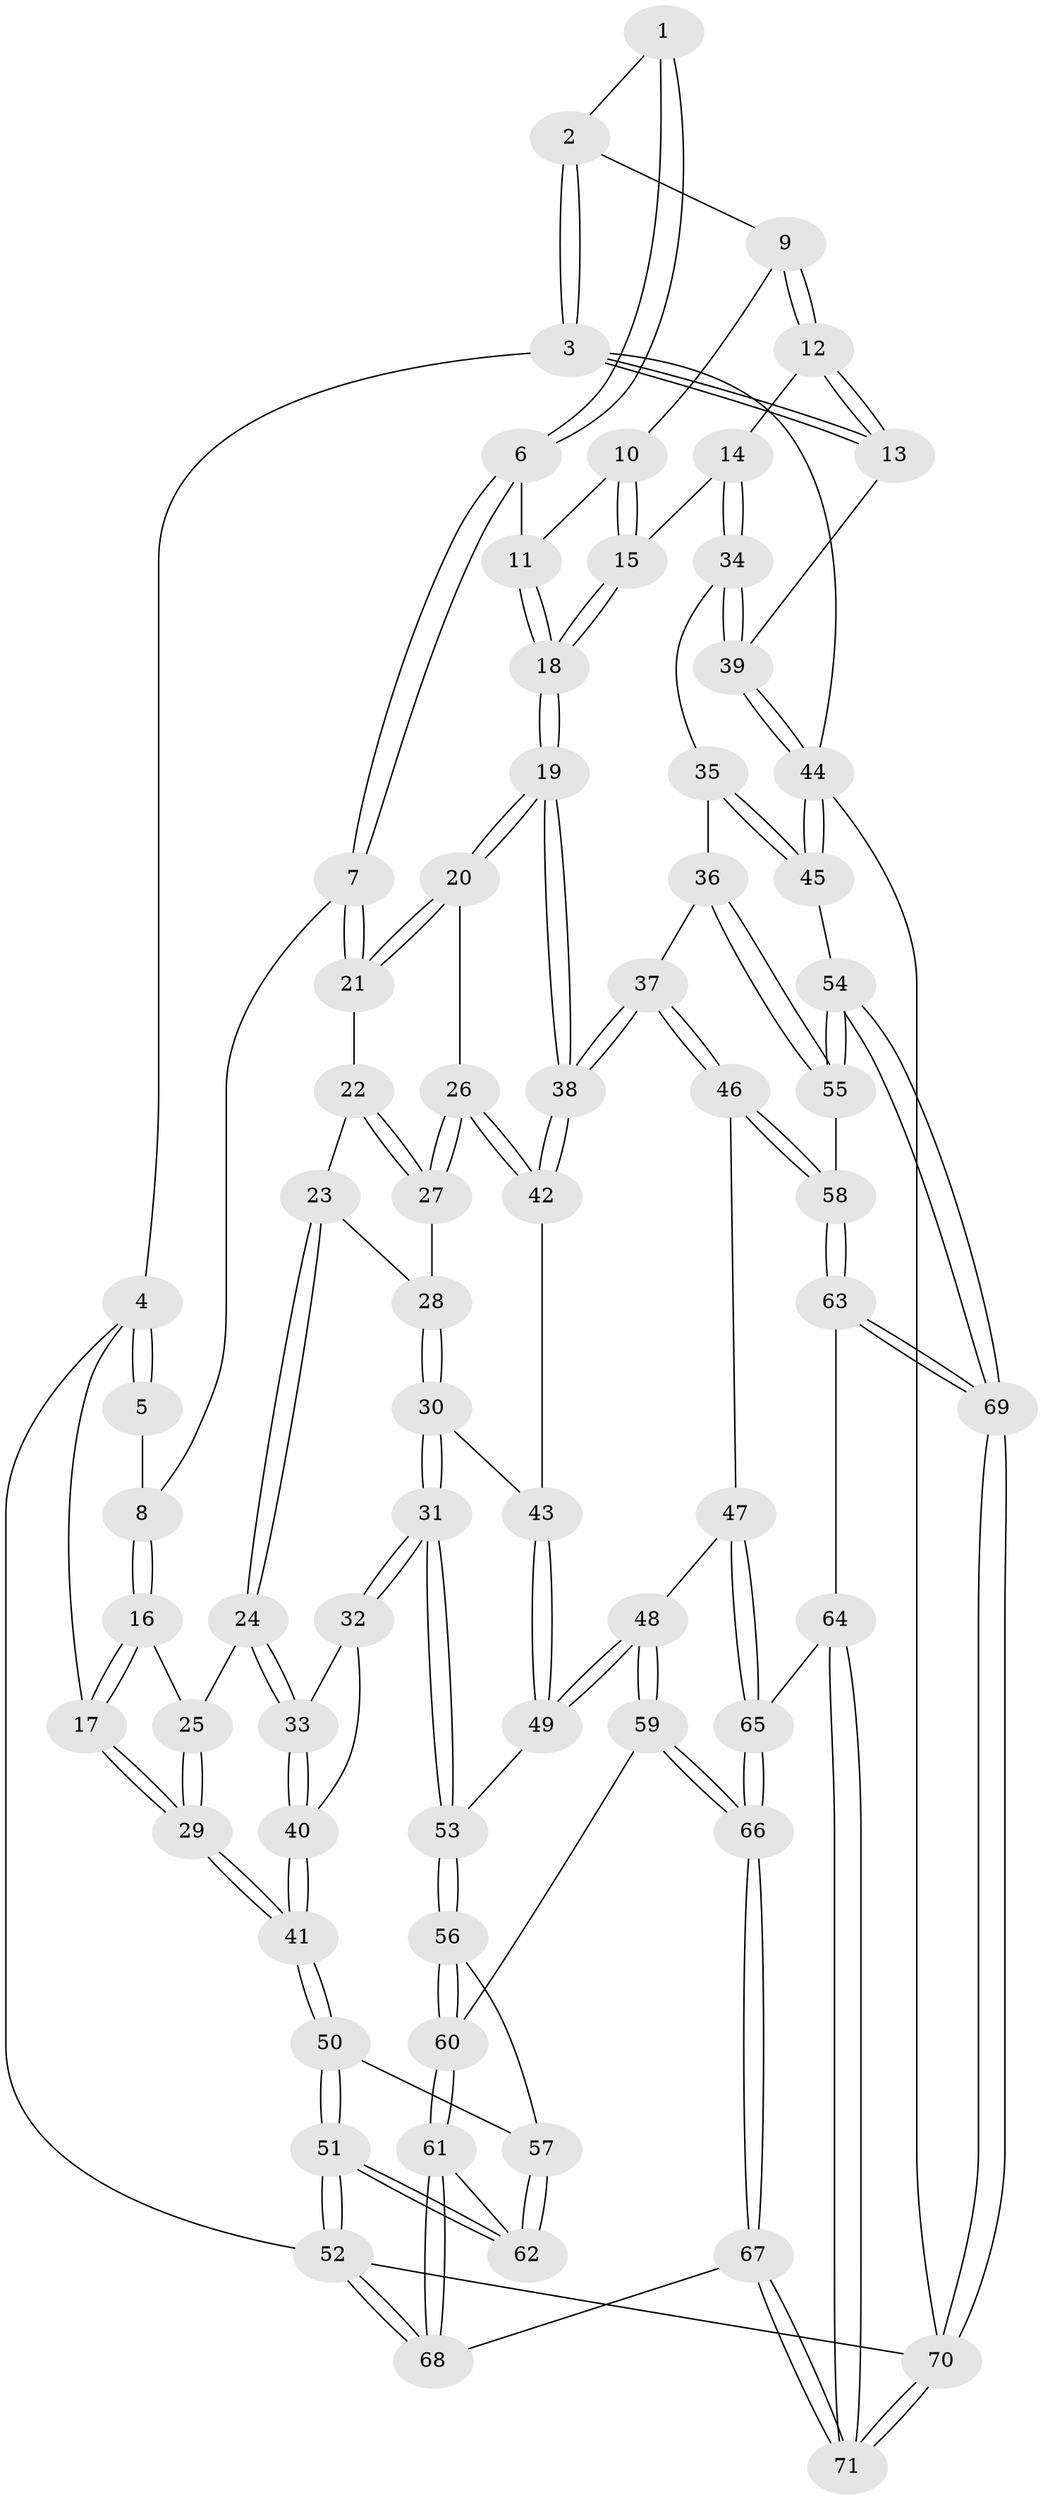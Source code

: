 // coarse degree distribution, {3: 0.11627906976744186, 5: 0.3488372093023256, 4: 0.46511627906976744, 2: 0.023255813953488372, 6: 0.046511627906976744}
// Generated by graph-tools (version 1.1) at 2025/42/03/06/25 10:42:33]
// undirected, 71 vertices, 174 edges
graph export_dot {
graph [start="1"]
  node [color=gray90,style=filled];
  1 [pos="+0.4440245497630251+0"];
  2 [pos="+0.6875355977142947+0"];
  3 [pos="+1+0"];
  4 [pos="+0+0"];
  5 [pos="+0+0"];
  6 [pos="+0.4058783839389663+0.10936142443769155"];
  7 [pos="+0.39871201871413225+0.12183812653806382"];
  8 [pos="+0.2220130460154939+0.1351470828930095"];
  9 [pos="+0.7210507980444426+0.03168539287220115"];
  10 [pos="+0.680498739690662+0.10583587493854443"];
  11 [pos="+0.6099080817478522+0.18903042059598021"];
  12 [pos="+0.8861903872313884+0.2456235628960455"];
  13 [pos="+1+0.10044233927257505"];
  14 [pos="+0.8642638809045168+0.2713329629078163"];
  15 [pos="+0.7442412192197335+0.30665947036270585"];
  16 [pos="+0.12557127059184273+0.20250863979258016"];
  17 [pos="+0+0"];
  18 [pos="+0.6608645368228439+0.34382150498710423"];
  19 [pos="+0.6369334541300465+0.37526582835614913"];
  20 [pos="+0.47550133872020794+0.2870818629472414"];
  21 [pos="+0.397209607456902+0.14489610519662696"];
  22 [pos="+0.37599193135507325+0.17728027358814197"];
  23 [pos="+0.2602469046146186+0.31878345615199966"];
  24 [pos="+0.1647955539375394+0.31734863974180466"];
  25 [pos="+0.15687444226520425+0.30704494875790433"];
  26 [pos="+0.39347081626399466+0.40458638411033365"];
  27 [pos="+0.3820201779317571+0.3959936481891127"];
  28 [pos="+0.2829720989446662+0.3488975735190722"];
  29 [pos="+0+0.34881986544177246"];
  30 [pos="+0.26032229852722083+0.5322741151509814"];
  31 [pos="+0.20400700804298988+0.569300100840276"];
  32 [pos="+0.13500641824221277+0.4941167449288329"];
  33 [pos="+0.16203500635068666+0.3260593564686086"];
  34 [pos="+0.8869873645130771+0.41993512588686177"];
  35 [pos="+0.872511319271936+0.5045388693815134"];
  36 [pos="+0.7164773727539246+0.5507985553337376"];
  37 [pos="+0.6504239435723757+0.5460122657504102"];
  38 [pos="+0.6189263193514309+0.4880958296176246"];
  39 [pos="+1+0.4450406383831119"];
  40 [pos="+0+0.47702354673812347"];
  41 [pos="+0+0.4779720828167303"];
  42 [pos="+0.4225641854008764+0.48742047729672466"];
  43 [pos="+0.4122418718463912+0.4969266836609897"];
  44 [pos="+1+0.6995658136896601"];
  45 [pos="+1+0.7019833957796426"];
  46 [pos="+0.6018883956612846+0.7200087167869221"];
  47 [pos="+0.5371665608677975+0.7527388190984801"];
  48 [pos="+0.5053142953279139+0.7602075299652573"];
  49 [pos="+0.4119713664575655+0.6388588300128848"];
  50 [pos="+0+0.6895554814427192"];
  51 [pos="+0+0.9257634302076131"];
  52 [pos="+0+1"];
  53 [pos="+0.19974963665466616+0.6572006002983718"];
  54 [pos="+1+0.7511938279345107"];
  55 [pos="+0.9134620762997646+0.753563198618269"];
  56 [pos="+0.1902549747667332+0.686447504573621"];
  57 [pos="+0.13497996571107584+0.7198399704871182"];
  58 [pos="+0.7387285057228268+0.8213004448544734"];
  59 [pos="+0.45789515005507486+0.7980787179087042"];
  60 [pos="+0.34266484969854105+0.8181594304333044"];
  61 [pos="+0.23289055542381878+1"];
  62 [pos="+0.11847308656350883+0.9005400352558254"];
  63 [pos="+0.7385870703546414+0.8663888280083126"];
  64 [pos="+0.629294193363837+0.9440944237777661"];
  65 [pos="+0.5935419104997249+0.9435460858698954"];
  66 [pos="+0.4900427658335881+1"];
  67 [pos="+0.4503021386969836+1"];
  68 [pos="+0.24753771284115733+1"];
  69 [pos="+0.8379687545358038+1"];
  70 [pos="+0.8422266808720715+1"];
  71 [pos="+0.7864635661604443+1"];
  1 -- 2;
  1 -- 6;
  1 -- 6;
  2 -- 3;
  2 -- 3;
  2 -- 9;
  3 -- 4;
  3 -- 13;
  3 -- 13;
  3 -- 44;
  4 -- 5;
  4 -- 5;
  4 -- 17;
  4 -- 52;
  5 -- 8;
  6 -- 7;
  6 -- 7;
  6 -- 11;
  7 -- 8;
  7 -- 21;
  7 -- 21;
  8 -- 16;
  8 -- 16;
  9 -- 10;
  9 -- 12;
  9 -- 12;
  10 -- 11;
  10 -- 15;
  10 -- 15;
  11 -- 18;
  11 -- 18;
  12 -- 13;
  12 -- 13;
  12 -- 14;
  13 -- 39;
  14 -- 15;
  14 -- 34;
  14 -- 34;
  15 -- 18;
  15 -- 18;
  16 -- 17;
  16 -- 17;
  16 -- 25;
  17 -- 29;
  17 -- 29;
  18 -- 19;
  18 -- 19;
  19 -- 20;
  19 -- 20;
  19 -- 38;
  19 -- 38;
  20 -- 21;
  20 -- 21;
  20 -- 26;
  21 -- 22;
  22 -- 23;
  22 -- 27;
  22 -- 27;
  23 -- 24;
  23 -- 24;
  23 -- 28;
  24 -- 25;
  24 -- 33;
  24 -- 33;
  25 -- 29;
  25 -- 29;
  26 -- 27;
  26 -- 27;
  26 -- 42;
  26 -- 42;
  27 -- 28;
  28 -- 30;
  28 -- 30;
  29 -- 41;
  29 -- 41;
  30 -- 31;
  30 -- 31;
  30 -- 43;
  31 -- 32;
  31 -- 32;
  31 -- 53;
  31 -- 53;
  32 -- 33;
  32 -- 40;
  33 -- 40;
  33 -- 40;
  34 -- 35;
  34 -- 39;
  34 -- 39;
  35 -- 36;
  35 -- 45;
  35 -- 45;
  36 -- 37;
  36 -- 55;
  36 -- 55;
  37 -- 38;
  37 -- 38;
  37 -- 46;
  37 -- 46;
  38 -- 42;
  38 -- 42;
  39 -- 44;
  39 -- 44;
  40 -- 41;
  40 -- 41;
  41 -- 50;
  41 -- 50;
  42 -- 43;
  43 -- 49;
  43 -- 49;
  44 -- 45;
  44 -- 45;
  44 -- 70;
  45 -- 54;
  46 -- 47;
  46 -- 58;
  46 -- 58;
  47 -- 48;
  47 -- 65;
  47 -- 65;
  48 -- 49;
  48 -- 49;
  48 -- 59;
  48 -- 59;
  49 -- 53;
  50 -- 51;
  50 -- 51;
  50 -- 57;
  51 -- 52;
  51 -- 52;
  51 -- 62;
  51 -- 62;
  52 -- 68;
  52 -- 68;
  52 -- 70;
  53 -- 56;
  53 -- 56;
  54 -- 55;
  54 -- 55;
  54 -- 69;
  54 -- 69;
  55 -- 58;
  56 -- 57;
  56 -- 60;
  56 -- 60;
  57 -- 62;
  57 -- 62;
  58 -- 63;
  58 -- 63;
  59 -- 60;
  59 -- 66;
  59 -- 66;
  60 -- 61;
  60 -- 61;
  61 -- 62;
  61 -- 68;
  61 -- 68;
  63 -- 64;
  63 -- 69;
  63 -- 69;
  64 -- 65;
  64 -- 71;
  64 -- 71;
  65 -- 66;
  65 -- 66;
  66 -- 67;
  66 -- 67;
  67 -- 68;
  67 -- 71;
  67 -- 71;
  69 -- 70;
  69 -- 70;
  70 -- 71;
  70 -- 71;
}
